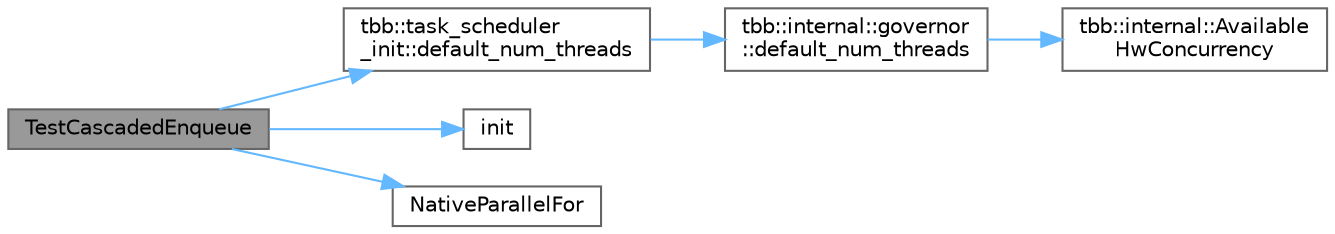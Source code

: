 digraph "TestCascadedEnqueue"
{
 // LATEX_PDF_SIZE
  bgcolor="transparent";
  edge [fontname=Helvetica,fontsize=10,labelfontname=Helvetica,labelfontsize=10];
  node [fontname=Helvetica,fontsize=10,shape=box,height=0.2,width=0.4];
  rankdir="LR";
  Node1 [id="Node000001",label="TestCascadedEnqueue",height=0.2,width=0.4,color="gray40", fillcolor="grey60", style="filled", fontcolor="black",tooltip="Regression test for a bug that caused premature arena destruction"];
  Node1 -> Node2 [id="edge1_Node000001_Node000002",color="steelblue1",style="solid",tooltip=" "];
  Node2 [id="Node000002",label="tbb::task_scheduler\l_init::default_num_threads",height=0.2,width=0.4,color="grey40", fillcolor="white", style="filled",URL="$classtbb_1_1task__scheduler__init.html#a7177e341a66163cbed948013dbe86c56",tooltip="Returns the number of threads TBB scheduler would create if initialized by default."];
  Node2 -> Node3 [id="edge2_Node000002_Node000003",color="steelblue1",style="solid",tooltip=" "];
  Node3 [id="Node000003",label="tbb::internal::governor\l::default_num_threads",height=0.2,width=0.4,color="grey40", fillcolor="white", style="filled",URL="$classtbb_1_1internal_1_1governor.html#a87ef607c22c347eb97ddafa4384b4f1d",tooltip=" "];
  Node3 -> Node4 [id="edge3_Node000003_Node000004",color="steelblue1",style="solid",tooltip=" "];
  Node4 [id="Node000004",label="tbb::internal::Available\lHwConcurrency",height=0.2,width=0.4,color="grey40", fillcolor="white", style="filled",URL="$namespacetbb_1_1internal.html#a5f583dafcd8d7ffeb10905c4eb509cd9",tooltip="Returns maximal parallelism level supported by the current OS configuration."];
  Node1 -> Node5 [id="edge4_Node000001_Node000005",color="steelblue1",style="solid",tooltip=" "];
  Node5 [id="Node000005",label="init",height=0.2,width=0.4,color="grey40", fillcolor="white", style="filled",URL="$boing_8c.html#a2858154e2009b0e6e616f313177762bc",tooltip=" "];
  Node1 -> Node6 [id="edge5_Node000001_Node000006",color="steelblue1",style="solid",tooltip=" "];
  Node6 [id="Node000006",label="NativeParallelFor",height=0.2,width=0.4,color="grey40", fillcolor="white", style="filled",URL="$harness_8h.html#ad5b2c9cf4e169014b7919debb3c91d45",tooltip="Execute body(i) in parallel for i in the interval [0,n)."];
}
